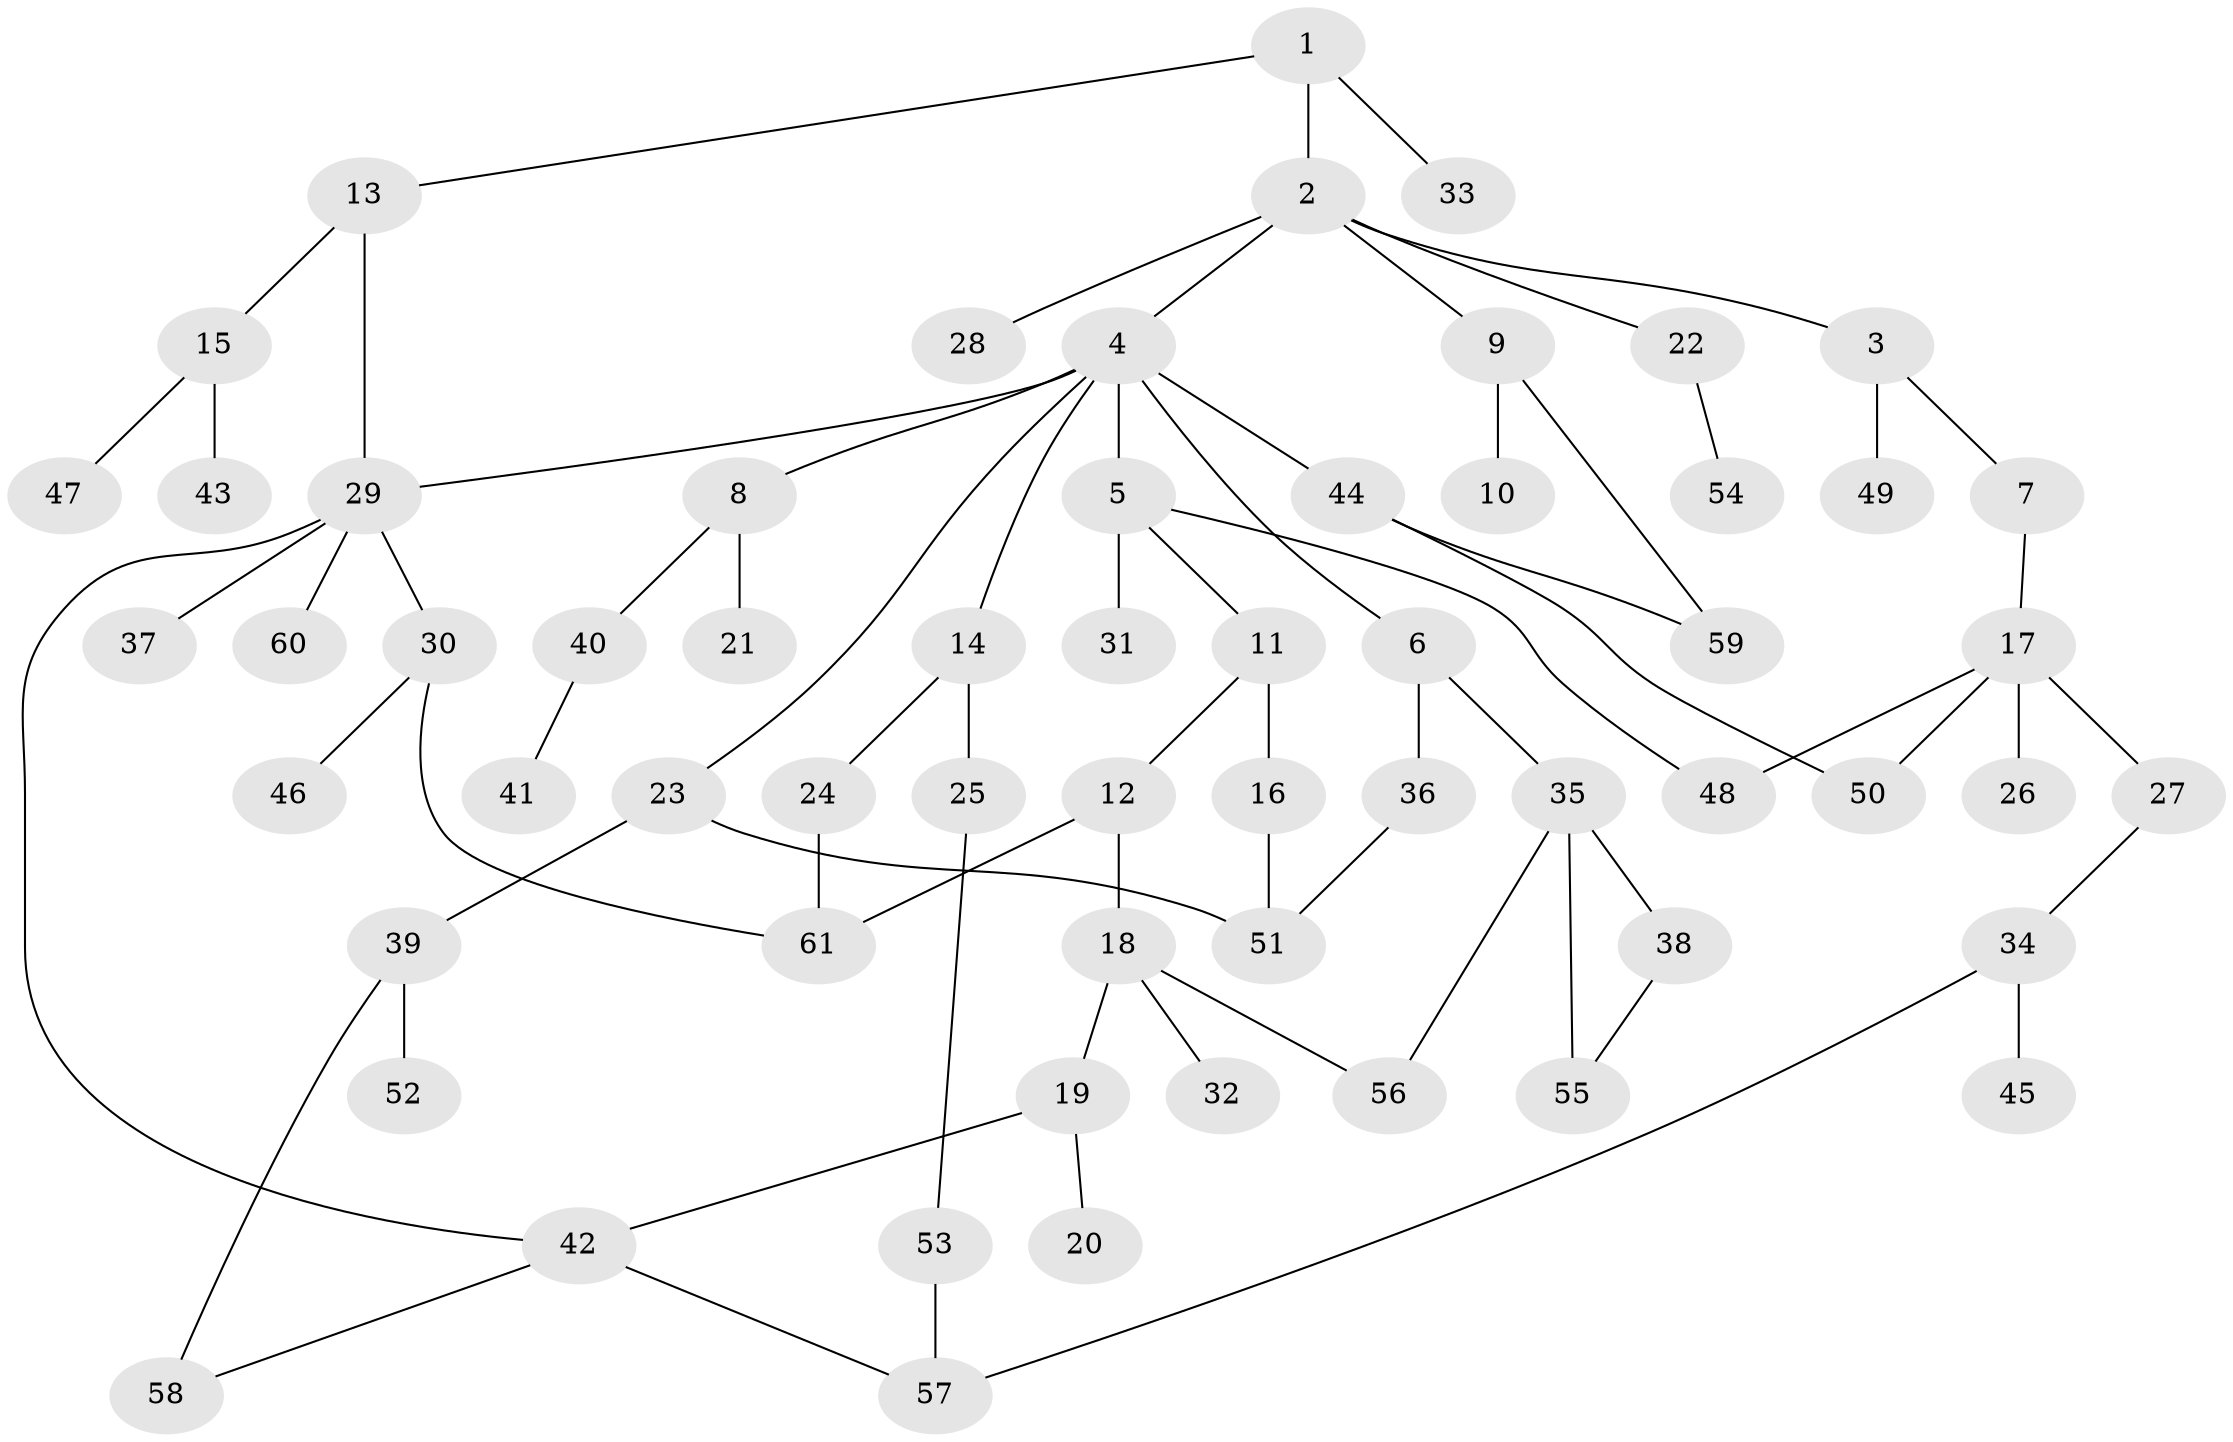 // coarse degree distribution, {8: 0.02702702702702703, 3: 0.35135135135135137, 2: 0.2972972972972973, 4: 0.08108108108108109, 5: 0.05405405405405406, 1: 0.1891891891891892}
// Generated by graph-tools (version 1.1) at 2025/36/03/04/25 23:36:14]
// undirected, 61 vertices, 74 edges
graph export_dot {
  node [color=gray90,style=filled];
  1;
  2;
  3;
  4;
  5;
  6;
  7;
  8;
  9;
  10;
  11;
  12;
  13;
  14;
  15;
  16;
  17;
  18;
  19;
  20;
  21;
  22;
  23;
  24;
  25;
  26;
  27;
  28;
  29;
  30;
  31;
  32;
  33;
  34;
  35;
  36;
  37;
  38;
  39;
  40;
  41;
  42;
  43;
  44;
  45;
  46;
  47;
  48;
  49;
  50;
  51;
  52;
  53;
  54;
  55;
  56;
  57;
  58;
  59;
  60;
  61;
  1 -- 2;
  1 -- 13;
  1 -- 33;
  2 -- 3;
  2 -- 4;
  2 -- 9;
  2 -- 22;
  2 -- 28;
  3 -- 7;
  3 -- 49;
  4 -- 5;
  4 -- 6;
  4 -- 8;
  4 -- 14;
  4 -- 23;
  4 -- 44;
  4 -- 29;
  5 -- 11;
  5 -- 31;
  5 -- 48;
  6 -- 35;
  6 -- 36;
  7 -- 17;
  8 -- 21;
  8 -- 40;
  9 -- 10;
  9 -- 59;
  11 -- 12;
  11 -- 16;
  12 -- 18;
  12 -- 61;
  13 -- 15;
  13 -- 29;
  14 -- 24;
  14 -- 25;
  15 -- 43;
  15 -- 47;
  16 -- 51;
  17 -- 26;
  17 -- 27;
  17 -- 50;
  17 -- 48;
  18 -- 19;
  18 -- 32;
  18 -- 56;
  19 -- 20;
  19 -- 42;
  22 -- 54;
  23 -- 39;
  23 -- 51;
  24 -- 61;
  25 -- 53;
  27 -- 34;
  29 -- 30;
  29 -- 37;
  29 -- 60;
  29 -- 42;
  30 -- 46;
  30 -- 61;
  34 -- 45;
  34 -- 57;
  35 -- 38;
  35 -- 56;
  35 -- 55;
  36 -- 51;
  38 -- 55;
  39 -- 52;
  39 -- 58;
  40 -- 41;
  42 -- 58;
  42 -- 57;
  44 -- 50;
  44 -- 59;
  53 -- 57;
}
